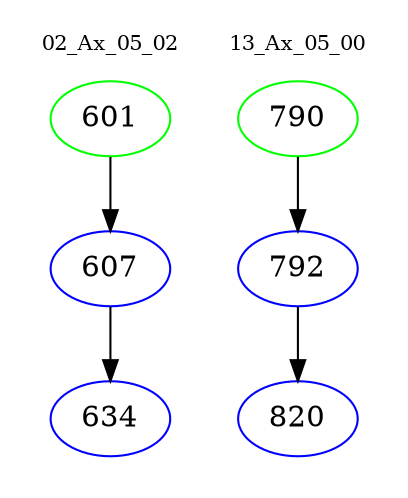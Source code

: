 digraph{
subgraph cluster_0 {
color = white
label = "02_Ax_05_02";
fontsize=10;
T0_601 [label="601", color="green"]
T0_601 -> T0_607 [color="black"]
T0_607 [label="607", color="blue"]
T0_607 -> T0_634 [color="black"]
T0_634 [label="634", color="blue"]
}
subgraph cluster_1 {
color = white
label = "13_Ax_05_00";
fontsize=10;
T1_790 [label="790", color="green"]
T1_790 -> T1_792 [color="black"]
T1_792 [label="792", color="blue"]
T1_792 -> T1_820 [color="black"]
T1_820 [label="820", color="blue"]
}
}
